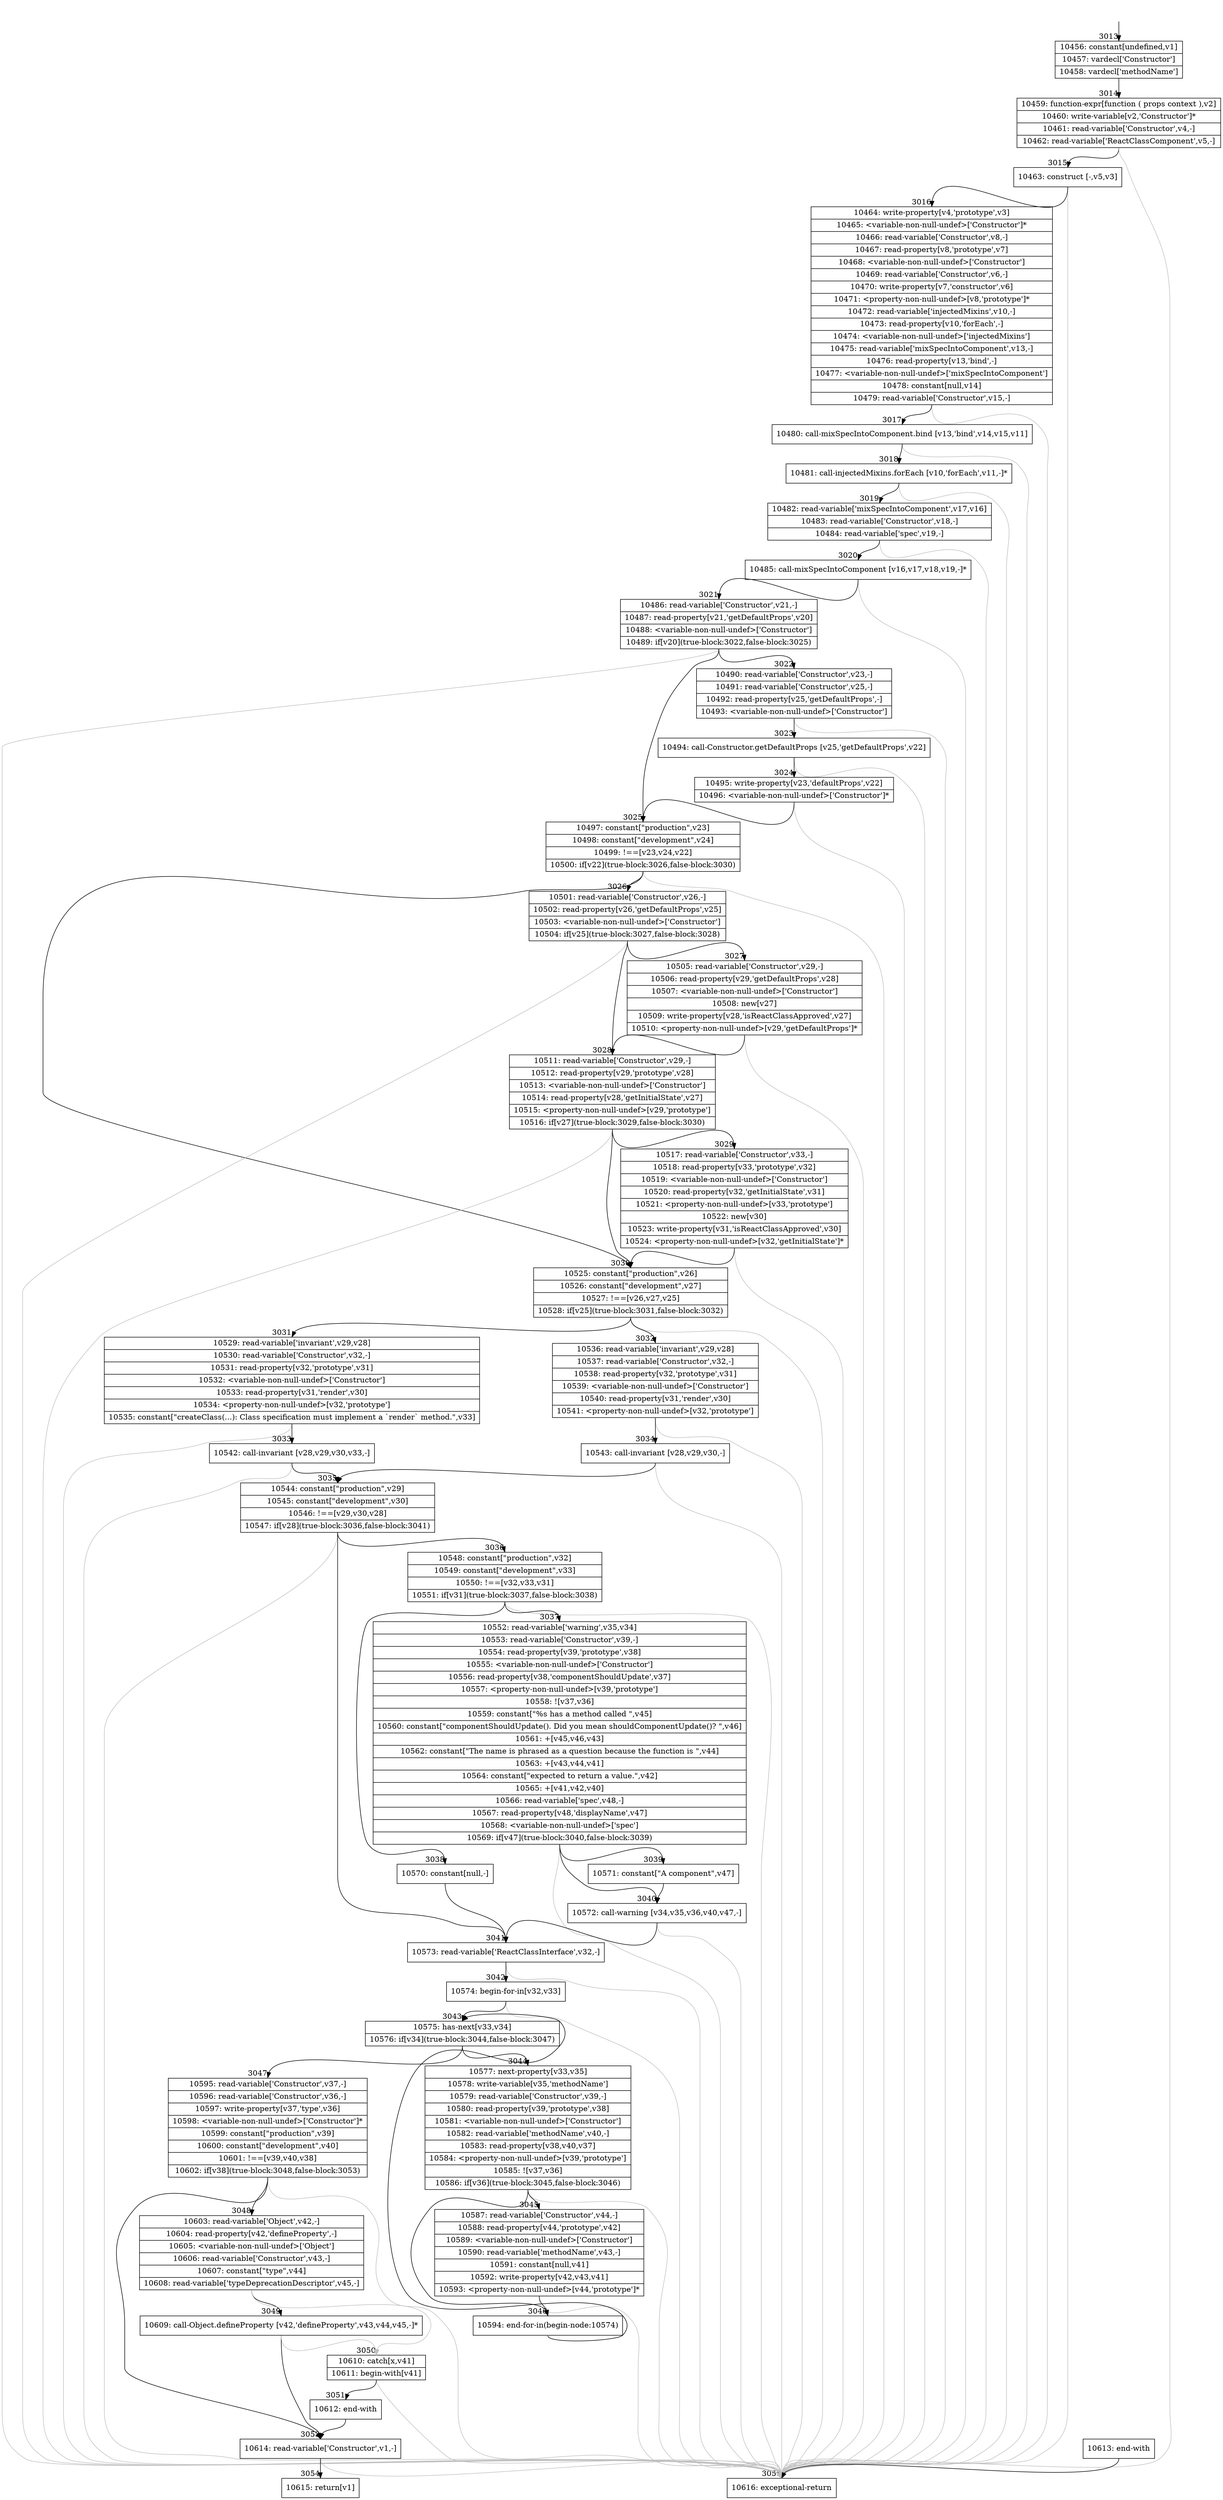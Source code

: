 digraph {
rankdir="TD"
BB_entry218[shape=none,label=""];
BB_entry218 -> BB3013 [tailport=s, headport=n, headlabel="    3013"]
BB3013 [shape=record label="{10456: constant[undefined,v1]|10457: vardecl['Constructor']|10458: vardecl['methodName']}" ] 
BB3013 -> BB3014 [tailport=s, headport=n, headlabel="      3014"]
BB3014 [shape=record label="{10459: function-expr[function ( props context ),v2]|10460: write-variable[v2,'Constructor']*|10461: read-variable['Constructor',v4,-]|10462: read-variable['ReactClassComponent',v5,-]}" ] 
BB3014 -> BB3015 [tailport=s, headport=n, headlabel="      3015"]
BB3014 -> BB3055 [tailport=s, headport=n, color=gray, headlabel="      3055"]
BB3015 [shape=record label="{10463: construct [-,v5,v3]}" ] 
BB3015 -> BB3016 [tailport=s, headport=n, headlabel="      3016"]
BB3015 -> BB3055 [tailport=s, headport=n, color=gray]
BB3016 [shape=record label="{10464: write-property[v4,'prototype',v3]|10465: \<variable-non-null-undef\>['Constructor']*|10466: read-variable['Constructor',v8,-]|10467: read-property[v8,'prototype',v7]|10468: \<variable-non-null-undef\>['Constructor']|10469: read-variable['Constructor',v6,-]|10470: write-property[v7,'constructor',v6]|10471: \<property-non-null-undef\>[v8,'prototype']*|10472: read-variable['injectedMixins',v10,-]|10473: read-property[v10,'forEach',-]|10474: \<variable-non-null-undef\>['injectedMixins']|10475: read-variable['mixSpecIntoComponent',v13,-]|10476: read-property[v13,'bind',-]|10477: \<variable-non-null-undef\>['mixSpecIntoComponent']|10478: constant[null,v14]|10479: read-variable['Constructor',v15,-]}" ] 
BB3016 -> BB3017 [tailport=s, headport=n, headlabel="      3017"]
BB3016 -> BB3055 [tailport=s, headport=n, color=gray]
BB3017 [shape=record label="{10480: call-mixSpecIntoComponent.bind [v13,'bind',v14,v15,v11]}" ] 
BB3017 -> BB3018 [tailport=s, headport=n, headlabel="      3018"]
BB3017 -> BB3055 [tailport=s, headport=n, color=gray]
BB3018 [shape=record label="{10481: call-injectedMixins.forEach [v10,'forEach',v11,-]*}" ] 
BB3018 -> BB3019 [tailport=s, headport=n, headlabel="      3019"]
BB3018 -> BB3055 [tailport=s, headport=n, color=gray]
BB3019 [shape=record label="{10482: read-variable['mixSpecIntoComponent',v17,v16]|10483: read-variable['Constructor',v18,-]|10484: read-variable['spec',v19,-]}" ] 
BB3019 -> BB3020 [tailport=s, headport=n, headlabel="      3020"]
BB3019 -> BB3055 [tailport=s, headport=n, color=gray]
BB3020 [shape=record label="{10485: call-mixSpecIntoComponent [v16,v17,v18,v19,-]*}" ] 
BB3020 -> BB3021 [tailport=s, headport=n, headlabel="      3021"]
BB3020 -> BB3055 [tailport=s, headport=n, color=gray]
BB3021 [shape=record label="{10486: read-variable['Constructor',v21,-]|10487: read-property[v21,'getDefaultProps',v20]|10488: \<variable-non-null-undef\>['Constructor']|10489: if[v20](true-block:3022,false-block:3025)}" ] 
BB3021 -> BB3022 [tailport=s, headport=n, headlabel="      3022"]
BB3021 -> BB3025 [tailport=s, headport=n, headlabel="      3025"]
BB3021 -> BB3055 [tailport=s, headport=n, color=gray]
BB3022 [shape=record label="{10490: read-variable['Constructor',v23,-]|10491: read-variable['Constructor',v25,-]|10492: read-property[v25,'getDefaultProps',-]|10493: \<variable-non-null-undef\>['Constructor']}" ] 
BB3022 -> BB3023 [tailport=s, headport=n, headlabel="      3023"]
BB3022 -> BB3055 [tailport=s, headport=n, color=gray]
BB3023 [shape=record label="{10494: call-Constructor.getDefaultProps [v25,'getDefaultProps',v22]}" ] 
BB3023 -> BB3024 [tailport=s, headport=n, headlabel="      3024"]
BB3023 -> BB3055 [tailport=s, headport=n, color=gray]
BB3024 [shape=record label="{10495: write-property[v23,'defaultProps',v22]|10496: \<variable-non-null-undef\>['Constructor']*}" ] 
BB3024 -> BB3025 [tailport=s, headport=n]
BB3024 -> BB3055 [tailport=s, headport=n, color=gray]
BB3025 [shape=record label="{10497: constant[\"production\",v23]|10498: constant[\"development\",v24]|10499: !==[v23,v24,v22]|10500: if[v22](true-block:3026,false-block:3030)}" ] 
BB3025 -> BB3026 [tailport=s, headport=n, headlabel="      3026"]
BB3025 -> BB3030 [tailport=s, headport=n, headlabel="      3030"]
BB3025 -> BB3055 [tailport=s, headport=n, color=gray]
BB3026 [shape=record label="{10501: read-variable['Constructor',v26,-]|10502: read-property[v26,'getDefaultProps',v25]|10503: \<variable-non-null-undef\>['Constructor']|10504: if[v25](true-block:3027,false-block:3028)}" ] 
BB3026 -> BB3027 [tailport=s, headport=n, headlabel="      3027"]
BB3026 -> BB3028 [tailport=s, headport=n, headlabel="      3028"]
BB3026 -> BB3055 [tailport=s, headport=n, color=gray]
BB3027 [shape=record label="{10505: read-variable['Constructor',v29,-]|10506: read-property[v29,'getDefaultProps',v28]|10507: \<variable-non-null-undef\>['Constructor']|10508: new[v27]|10509: write-property[v28,'isReactClassApproved',v27]|10510: \<property-non-null-undef\>[v29,'getDefaultProps']*}" ] 
BB3027 -> BB3028 [tailport=s, headport=n]
BB3027 -> BB3055 [tailport=s, headport=n, color=gray]
BB3028 [shape=record label="{10511: read-variable['Constructor',v29,-]|10512: read-property[v29,'prototype',v28]|10513: \<variable-non-null-undef\>['Constructor']|10514: read-property[v28,'getInitialState',v27]|10515: \<property-non-null-undef\>[v29,'prototype']|10516: if[v27](true-block:3029,false-block:3030)}" ] 
BB3028 -> BB3029 [tailport=s, headport=n, headlabel="      3029"]
BB3028 -> BB3030 [tailport=s, headport=n]
BB3028 -> BB3055 [tailport=s, headport=n, color=gray]
BB3029 [shape=record label="{10517: read-variable['Constructor',v33,-]|10518: read-property[v33,'prototype',v32]|10519: \<variable-non-null-undef\>['Constructor']|10520: read-property[v32,'getInitialState',v31]|10521: \<property-non-null-undef\>[v33,'prototype']|10522: new[v30]|10523: write-property[v31,'isReactClassApproved',v30]|10524: \<property-non-null-undef\>[v32,'getInitialState']*}" ] 
BB3029 -> BB3030 [tailport=s, headport=n]
BB3029 -> BB3055 [tailport=s, headport=n, color=gray]
BB3030 [shape=record label="{10525: constant[\"production\",v26]|10526: constant[\"development\",v27]|10527: !==[v26,v27,v25]|10528: if[v25](true-block:3031,false-block:3032)}" ] 
BB3030 -> BB3031 [tailport=s, headport=n, headlabel="      3031"]
BB3030 -> BB3032 [tailport=s, headport=n, headlabel="      3032"]
BB3030 -> BB3055 [tailport=s, headport=n, color=gray]
BB3031 [shape=record label="{10529: read-variable['invariant',v29,v28]|10530: read-variable['Constructor',v32,-]|10531: read-property[v32,'prototype',v31]|10532: \<variable-non-null-undef\>['Constructor']|10533: read-property[v31,'render',v30]|10534: \<property-non-null-undef\>[v32,'prototype']|10535: constant[\"createClass(...): Class specification must implement a `render` method.\",v33]}" ] 
BB3031 -> BB3033 [tailport=s, headport=n, headlabel="      3033"]
BB3031 -> BB3055 [tailport=s, headport=n, color=gray]
BB3032 [shape=record label="{10536: read-variable['invariant',v29,v28]|10537: read-variable['Constructor',v32,-]|10538: read-property[v32,'prototype',v31]|10539: \<variable-non-null-undef\>['Constructor']|10540: read-property[v31,'render',v30]|10541: \<property-non-null-undef\>[v32,'prototype']}" ] 
BB3032 -> BB3034 [tailport=s, headport=n, headlabel="      3034"]
BB3032 -> BB3055 [tailport=s, headport=n, color=gray]
BB3033 [shape=record label="{10542: call-invariant [v28,v29,v30,v33,-]}" ] 
BB3033 -> BB3035 [tailport=s, headport=n, headlabel="      3035"]
BB3033 -> BB3055 [tailport=s, headport=n, color=gray]
BB3034 [shape=record label="{10543: call-invariant [v28,v29,v30,-]}" ] 
BB3034 -> BB3035 [tailport=s, headport=n]
BB3034 -> BB3055 [tailport=s, headport=n, color=gray]
BB3035 [shape=record label="{10544: constant[\"production\",v29]|10545: constant[\"development\",v30]|10546: !==[v29,v30,v28]|10547: if[v28](true-block:3036,false-block:3041)}" ] 
BB3035 -> BB3036 [tailport=s, headport=n, headlabel="      3036"]
BB3035 -> BB3041 [tailport=s, headport=n, headlabel="      3041"]
BB3035 -> BB3055 [tailport=s, headport=n, color=gray]
BB3036 [shape=record label="{10548: constant[\"production\",v32]|10549: constant[\"development\",v33]|10550: !==[v32,v33,v31]|10551: if[v31](true-block:3037,false-block:3038)}" ] 
BB3036 -> BB3037 [tailport=s, headport=n, headlabel="      3037"]
BB3036 -> BB3038 [tailport=s, headport=n, headlabel="      3038"]
BB3036 -> BB3055 [tailport=s, headport=n, color=gray]
BB3037 [shape=record label="{10552: read-variable['warning',v35,v34]|10553: read-variable['Constructor',v39,-]|10554: read-property[v39,'prototype',v38]|10555: \<variable-non-null-undef\>['Constructor']|10556: read-property[v38,'componentShouldUpdate',v37]|10557: \<property-non-null-undef\>[v39,'prototype']|10558: ![v37,v36]|10559: constant[\"%s has a method called \",v45]|10560: constant[\"componentShouldUpdate(). Did you mean shouldComponentUpdate()? \",v46]|10561: +[v45,v46,v43]|10562: constant[\"The name is phrased as a question because the function is \",v44]|10563: +[v43,v44,v41]|10564: constant[\"expected to return a value.\",v42]|10565: +[v41,v42,v40]|10566: read-variable['spec',v48,-]|10567: read-property[v48,'displayName',v47]|10568: \<variable-non-null-undef\>['spec']|10569: if[v47](true-block:3040,false-block:3039)}" ] 
BB3037 -> BB3040 [tailport=s, headport=n, headlabel="      3040"]
BB3037 -> BB3039 [tailport=s, headport=n, headlabel="      3039"]
BB3037 -> BB3055 [tailport=s, headport=n, color=gray]
BB3038 [shape=record label="{10570: constant[null,-]}" ] 
BB3038 -> BB3041 [tailport=s, headport=n]
BB3039 [shape=record label="{10571: constant[\"A component\",v47]}" ] 
BB3039 -> BB3040 [tailport=s, headport=n]
BB3040 [shape=record label="{10572: call-warning [v34,v35,v36,v40,v47,-]}" ] 
BB3040 -> BB3041 [tailport=s, headport=n]
BB3040 -> BB3055 [tailport=s, headport=n, color=gray]
BB3041 [shape=record label="{10573: read-variable['ReactClassInterface',v32,-]}" ] 
BB3041 -> BB3042 [tailport=s, headport=n, headlabel="      3042"]
BB3041 -> BB3055 [tailport=s, headport=n, color=gray]
BB3042 [shape=record label="{10574: begin-for-in[v32,v33]}" ] 
BB3042 -> BB3043 [tailport=s, headport=n, headlabel="      3043"]
BB3042 -> BB3055 [tailport=s, headport=n, color=gray]
BB3043 [shape=record label="{10575: has-next[v33,v34]|10576: if[v34](true-block:3044,false-block:3047)}" ] 
BB3043 -> BB3044 [tailport=s, headport=n, headlabel="      3044"]
BB3043 -> BB3047 [tailport=s, headport=n, headlabel="      3047"]
BB3044 [shape=record label="{10577: next-property[v33,v35]|10578: write-variable[v35,'methodName']|10579: read-variable['Constructor',v39,-]|10580: read-property[v39,'prototype',v38]|10581: \<variable-non-null-undef\>['Constructor']|10582: read-variable['methodName',v40,-]|10583: read-property[v38,v40,v37]|10584: \<property-non-null-undef\>[v39,'prototype']|10585: ![v37,v36]|10586: if[v36](true-block:3045,false-block:3046)}" ] 
BB3044 -> BB3045 [tailport=s, headport=n, headlabel="      3045"]
BB3044 -> BB3046 [tailport=s, headport=n, headlabel="      3046"]
BB3044 -> BB3055 [tailport=s, headport=n, color=gray]
BB3045 [shape=record label="{10587: read-variable['Constructor',v44,-]|10588: read-property[v44,'prototype',v42]|10589: \<variable-non-null-undef\>['Constructor']|10590: read-variable['methodName',v43,-]|10591: constant[null,v41]|10592: write-property[v42,v43,v41]|10593: \<property-non-null-undef\>[v44,'prototype']*}" ] 
BB3045 -> BB3046 [tailport=s, headport=n]
BB3045 -> BB3055 [tailport=s, headport=n, color=gray]
BB3046 [shape=record label="{10594: end-for-in(begin-node:10574)}" ] 
BB3046 -> BB3043 [tailport=s, headport=n]
BB3047 [shape=record label="{10595: read-variable['Constructor',v37,-]|10596: read-variable['Constructor',v36,-]|10597: write-property[v37,'type',v36]|10598: \<variable-non-null-undef\>['Constructor']*|10599: constant[\"production\",v39]|10600: constant[\"development\",v40]|10601: !==[v39,v40,v38]|10602: if[v38](true-block:3048,false-block:3053)}" ] 
BB3047 -> BB3048 [tailport=s, headport=n, headlabel="      3048"]
BB3047 -> BB3053 [tailport=s, headport=n, headlabel="      3053"]
BB3047 -> BB3055 [tailport=s, headport=n, color=gray]
BB3048 [shape=record label="{10603: read-variable['Object',v42,-]|10604: read-property[v42,'defineProperty',-]|10605: \<variable-non-null-undef\>['Object']|10606: read-variable['Constructor',v43,-]|10607: constant[\"type\",v44]|10608: read-variable['typeDeprecationDescriptor',v45,-]}" ] 
BB3048 -> BB3049 [tailport=s, headport=n, headlabel="      3049"]
BB3048 -> BB3050 [tailport=s, headport=n, color=gray, headlabel="      3050"]
BB3049 [shape=record label="{10609: call-Object.defineProperty [v42,'defineProperty',v43,v44,v45,-]*}" ] 
BB3049 -> BB3053 [tailport=s, headport=n]
BB3049 -> BB3050 [tailport=s, headport=n, color=gray]
BB3050 [shape=record label="{10610: catch[x,v41]|10611: begin-with[v41]}" ] 
BB3050 -> BB3051 [tailport=s, headport=n, headlabel="      3051"]
BB3050 -> BB3055 [tailport=s, headport=n, color=gray]
BB3051 [shape=record label="{10612: end-with}" ] 
BB3051 -> BB3053 [tailport=s, headport=n]
BB3052 [shape=record label="{10613: end-with}" ] 
BB3052 -> BB3055 [tailport=s, headport=n]
BB3053 [shape=record label="{10614: read-variable['Constructor',v1,-]}" ] 
BB3053 -> BB3054 [tailport=s, headport=n, headlabel="      3054"]
BB3053 -> BB3055 [tailport=s, headport=n, color=gray]
BB3054 [shape=record label="{10615: return[v1]}" ] 
BB3055 [shape=record label="{10616: exceptional-return}" ] 
//#$~ 5915
}
